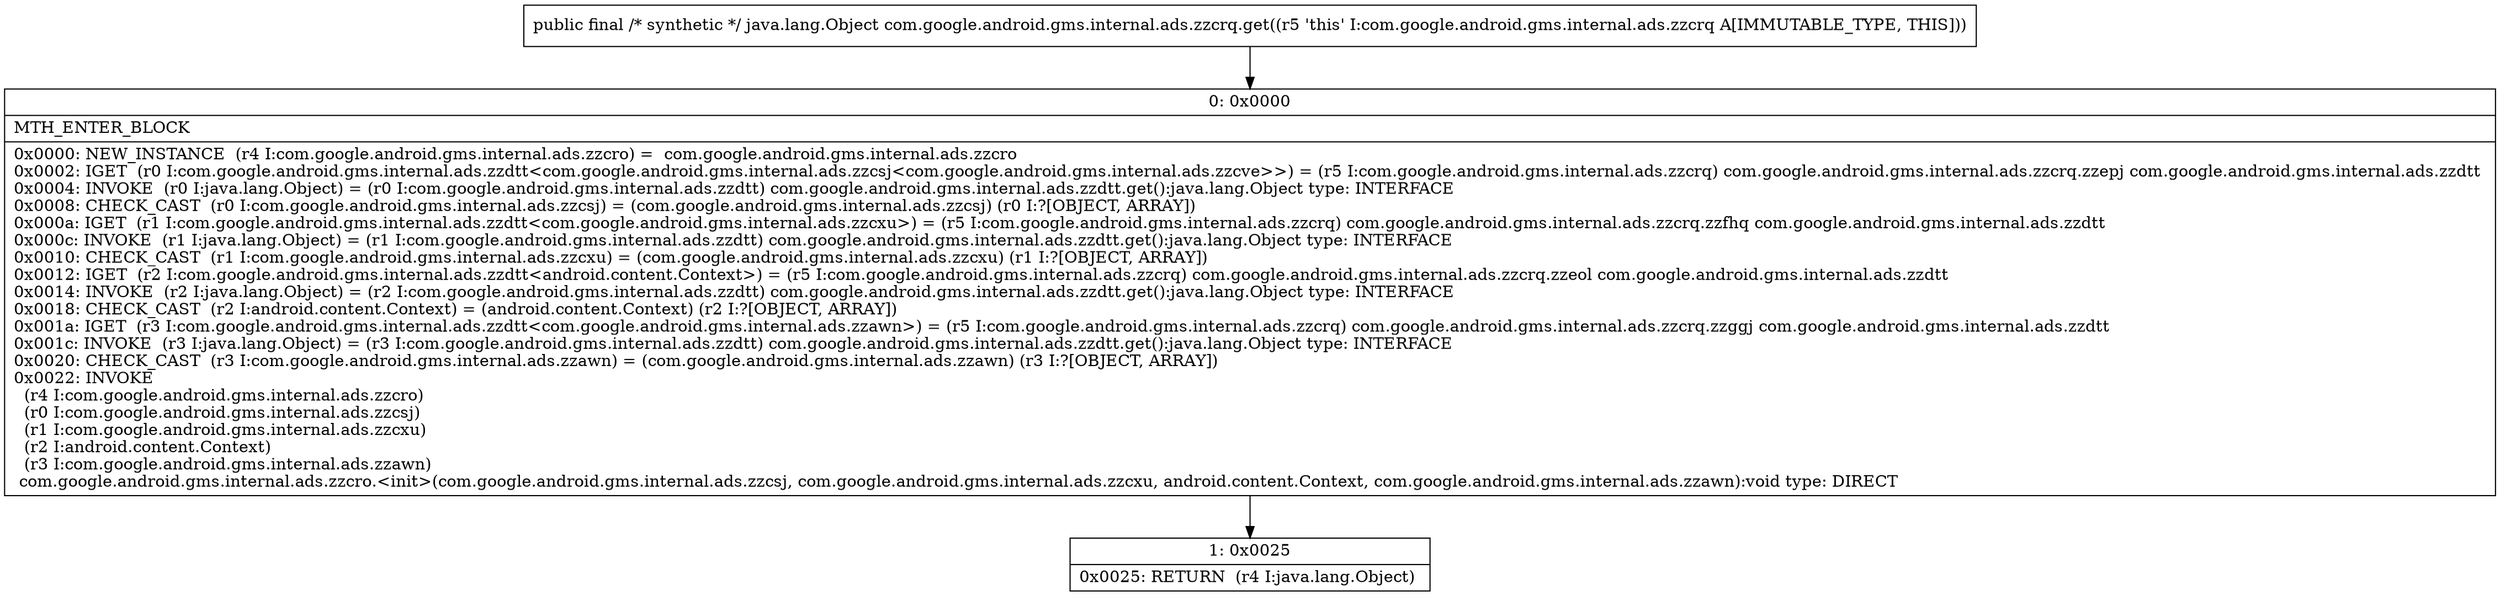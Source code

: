 digraph "CFG forcom.google.android.gms.internal.ads.zzcrq.get()Ljava\/lang\/Object;" {
Node_0 [shape=record,label="{0\:\ 0x0000|MTH_ENTER_BLOCK\l|0x0000: NEW_INSTANCE  (r4 I:com.google.android.gms.internal.ads.zzcro) =  com.google.android.gms.internal.ads.zzcro \l0x0002: IGET  (r0 I:com.google.android.gms.internal.ads.zzdtt\<com.google.android.gms.internal.ads.zzcsj\<com.google.android.gms.internal.ads.zzcve\>\>) = (r5 I:com.google.android.gms.internal.ads.zzcrq) com.google.android.gms.internal.ads.zzcrq.zzepj com.google.android.gms.internal.ads.zzdtt \l0x0004: INVOKE  (r0 I:java.lang.Object) = (r0 I:com.google.android.gms.internal.ads.zzdtt) com.google.android.gms.internal.ads.zzdtt.get():java.lang.Object type: INTERFACE \l0x0008: CHECK_CAST  (r0 I:com.google.android.gms.internal.ads.zzcsj) = (com.google.android.gms.internal.ads.zzcsj) (r0 I:?[OBJECT, ARRAY]) \l0x000a: IGET  (r1 I:com.google.android.gms.internal.ads.zzdtt\<com.google.android.gms.internal.ads.zzcxu\>) = (r5 I:com.google.android.gms.internal.ads.zzcrq) com.google.android.gms.internal.ads.zzcrq.zzfhq com.google.android.gms.internal.ads.zzdtt \l0x000c: INVOKE  (r1 I:java.lang.Object) = (r1 I:com.google.android.gms.internal.ads.zzdtt) com.google.android.gms.internal.ads.zzdtt.get():java.lang.Object type: INTERFACE \l0x0010: CHECK_CAST  (r1 I:com.google.android.gms.internal.ads.zzcxu) = (com.google.android.gms.internal.ads.zzcxu) (r1 I:?[OBJECT, ARRAY]) \l0x0012: IGET  (r2 I:com.google.android.gms.internal.ads.zzdtt\<android.content.Context\>) = (r5 I:com.google.android.gms.internal.ads.zzcrq) com.google.android.gms.internal.ads.zzcrq.zzeol com.google.android.gms.internal.ads.zzdtt \l0x0014: INVOKE  (r2 I:java.lang.Object) = (r2 I:com.google.android.gms.internal.ads.zzdtt) com.google.android.gms.internal.ads.zzdtt.get():java.lang.Object type: INTERFACE \l0x0018: CHECK_CAST  (r2 I:android.content.Context) = (android.content.Context) (r2 I:?[OBJECT, ARRAY]) \l0x001a: IGET  (r3 I:com.google.android.gms.internal.ads.zzdtt\<com.google.android.gms.internal.ads.zzawn\>) = (r5 I:com.google.android.gms.internal.ads.zzcrq) com.google.android.gms.internal.ads.zzcrq.zzggj com.google.android.gms.internal.ads.zzdtt \l0x001c: INVOKE  (r3 I:java.lang.Object) = (r3 I:com.google.android.gms.internal.ads.zzdtt) com.google.android.gms.internal.ads.zzdtt.get():java.lang.Object type: INTERFACE \l0x0020: CHECK_CAST  (r3 I:com.google.android.gms.internal.ads.zzawn) = (com.google.android.gms.internal.ads.zzawn) (r3 I:?[OBJECT, ARRAY]) \l0x0022: INVOKE  \l  (r4 I:com.google.android.gms.internal.ads.zzcro)\l  (r0 I:com.google.android.gms.internal.ads.zzcsj)\l  (r1 I:com.google.android.gms.internal.ads.zzcxu)\l  (r2 I:android.content.Context)\l  (r3 I:com.google.android.gms.internal.ads.zzawn)\l com.google.android.gms.internal.ads.zzcro.\<init\>(com.google.android.gms.internal.ads.zzcsj, com.google.android.gms.internal.ads.zzcxu, android.content.Context, com.google.android.gms.internal.ads.zzawn):void type: DIRECT \l}"];
Node_1 [shape=record,label="{1\:\ 0x0025|0x0025: RETURN  (r4 I:java.lang.Object) \l}"];
MethodNode[shape=record,label="{public final \/* synthetic *\/ java.lang.Object com.google.android.gms.internal.ads.zzcrq.get((r5 'this' I:com.google.android.gms.internal.ads.zzcrq A[IMMUTABLE_TYPE, THIS])) }"];
MethodNode -> Node_0;
Node_0 -> Node_1;
}


